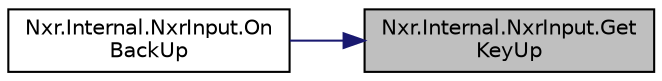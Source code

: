 digraph "Nxr.Internal.NxrInput.GetKeyUp"
{
 // LATEX_PDF_SIZE
  edge [fontname="Helvetica",fontsize="10",labelfontname="Helvetica",labelfontsize="10"];
  node [fontname="Helvetica",fontsize="10",shape=record];
  rankdir="RL";
  Node1 [label="Nxr.Internal.NxrInput.Get\lKeyUp",height=0.2,width=0.4,color="black", fillcolor="grey75", style="filled", fontcolor="black",tooltip="Check hmd key status, whether the button is up"];
  Node1 -> Node2 [dir="back",color="midnightblue",fontsize="10",style="solid",fontname="Helvetica"];
  Node2 [label="Nxr.Internal.NxrInput.On\lBackUp",height=0.2,width=0.4,color="black", fillcolor="white", style="filled",URL="$class_nxr_1_1_internal_1_1_nxr_input.html#a6bcd8c4933738123fc1db139ebb3cd7a",tooltip="Whether the back button is up. (hmd or controller)"];
}
